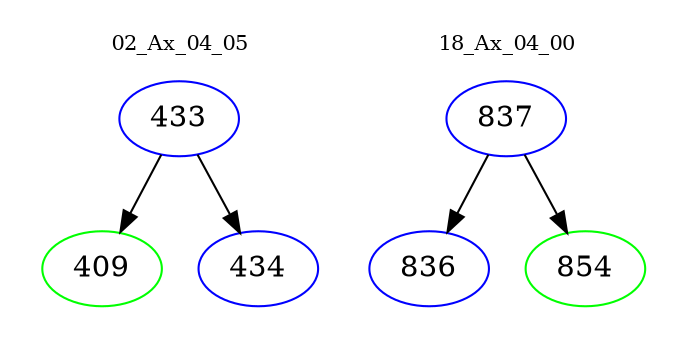 digraph{
subgraph cluster_0 {
color = white
label = "02_Ax_04_05";
fontsize=10;
T0_433 [label="433", color="blue"]
T0_433 -> T0_409 [color="black"]
T0_409 [label="409", color="green"]
T0_433 -> T0_434 [color="black"]
T0_434 [label="434", color="blue"]
}
subgraph cluster_1 {
color = white
label = "18_Ax_04_00";
fontsize=10;
T1_837 [label="837", color="blue"]
T1_837 -> T1_836 [color="black"]
T1_836 [label="836", color="blue"]
T1_837 -> T1_854 [color="black"]
T1_854 [label="854", color="green"]
}
}
